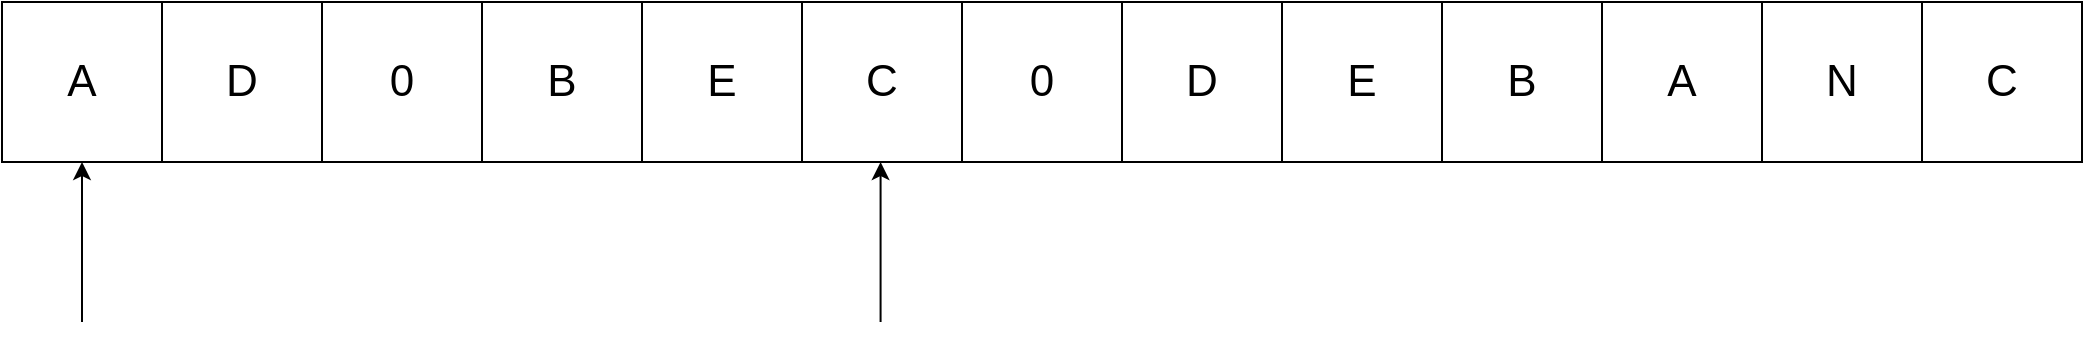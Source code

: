 <mxfile version="21.5.0" type="device">
  <diagram name="第 1 页" id="hPq0gfpzH1U6weqHCJUz">
    <mxGraphModel dx="1977" dy="1401" grid="1" gridSize="10" guides="1" tooltips="1" connect="1" arrows="1" fold="1" page="1" pageScale="1" pageWidth="827" pageHeight="1169" math="0" shadow="0">
      <root>
        <mxCell id="0" />
        <mxCell id="1" parent="0" />
        <mxCell id="25bMlwEQt-OcdeUSjS0Z-49" value="D" style="whiteSpace=wrap;html=1;aspect=fixed;fontSize=22;" vertex="1" parent="1">
          <mxGeometry x="520" y="370" width="80" height="80" as="geometry" />
        </mxCell>
        <mxCell id="25bMlwEQt-OcdeUSjS0Z-50" value="0" style="whiteSpace=wrap;html=1;aspect=fixed;fontSize=22;" vertex="1" parent="1">
          <mxGeometry x="440" y="370" width="80" height="80" as="geometry" />
        </mxCell>
        <mxCell id="25bMlwEQt-OcdeUSjS0Z-51" value="C" style="whiteSpace=wrap;html=1;aspect=fixed;fontSize=22;" vertex="1" parent="1">
          <mxGeometry x="360" y="370" width="80" height="80" as="geometry" />
        </mxCell>
        <mxCell id="25bMlwEQt-OcdeUSjS0Z-52" value="E" style="whiteSpace=wrap;html=1;aspect=fixed;fontSize=22;" vertex="1" parent="1">
          <mxGeometry x="280" y="370" width="80" height="80" as="geometry" />
        </mxCell>
        <mxCell id="25bMlwEQt-OcdeUSjS0Z-53" value="B" style="whiteSpace=wrap;html=1;aspect=fixed;fontSize=22;" vertex="1" parent="1">
          <mxGeometry x="200" y="370" width="80" height="80" as="geometry" />
        </mxCell>
        <mxCell id="25bMlwEQt-OcdeUSjS0Z-54" value="0" style="whiteSpace=wrap;html=1;aspect=fixed;fontSize=22;" vertex="1" parent="1">
          <mxGeometry x="120" y="370" width="80" height="80" as="geometry" />
        </mxCell>
        <mxCell id="25bMlwEQt-OcdeUSjS0Z-55" value="D" style="whiteSpace=wrap;html=1;aspect=fixed;fontSize=22;" vertex="1" parent="1">
          <mxGeometry x="40" y="370" width="80" height="80" as="geometry" />
        </mxCell>
        <mxCell id="25bMlwEQt-OcdeUSjS0Z-56" value="A" style="whiteSpace=wrap;html=1;aspect=fixed;fontSize=22;" vertex="1" parent="1">
          <mxGeometry x="-40" y="370" width="80" height="80" as="geometry" />
        </mxCell>
        <mxCell id="25bMlwEQt-OcdeUSjS0Z-66" value="E" style="whiteSpace=wrap;html=1;aspect=fixed;fontSize=22;" vertex="1" parent="1">
          <mxGeometry x="600" y="370" width="80" height="80" as="geometry" />
        </mxCell>
        <mxCell id="25bMlwEQt-OcdeUSjS0Z-67" value="C" style="whiteSpace=wrap;html=1;aspect=fixed;fontSize=22;" vertex="1" parent="1">
          <mxGeometry x="920" y="370" width="80" height="80" as="geometry" />
        </mxCell>
        <mxCell id="25bMlwEQt-OcdeUSjS0Z-68" value="N" style="whiteSpace=wrap;html=1;aspect=fixed;fontSize=22;" vertex="1" parent="1">
          <mxGeometry x="840" y="370" width="80" height="80" as="geometry" />
        </mxCell>
        <mxCell id="25bMlwEQt-OcdeUSjS0Z-69" value="A" style="whiteSpace=wrap;html=1;aspect=fixed;fontSize=22;" vertex="1" parent="1">
          <mxGeometry x="760" y="370" width="80" height="80" as="geometry" />
        </mxCell>
        <mxCell id="25bMlwEQt-OcdeUSjS0Z-70" value="B" style="whiteSpace=wrap;html=1;aspect=fixed;fontSize=22;" vertex="1" parent="1">
          <mxGeometry x="680" y="370" width="80" height="80" as="geometry" />
        </mxCell>
        <mxCell id="25bMlwEQt-OcdeUSjS0Z-71" value="" style="endArrow=classic;html=1;rounded=0;" edge="1" parent="1">
          <mxGeometry width="50" height="50" relative="1" as="geometry">
            <mxPoint y="530" as="sourcePoint" />
            <mxPoint y="450" as="targetPoint" />
          </mxGeometry>
        </mxCell>
        <mxCell id="25bMlwEQt-OcdeUSjS0Z-72" value="" style="endArrow=classic;html=1;rounded=0;" edge="1" parent="1">
          <mxGeometry width="50" height="50" relative="1" as="geometry">
            <mxPoint x="399.29" y="530" as="sourcePoint" />
            <mxPoint x="399.29" y="450" as="targetPoint" />
          </mxGeometry>
        </mxCell>
      </root>
    </mxGraphModel>
  </diagram>
</mxfile>

